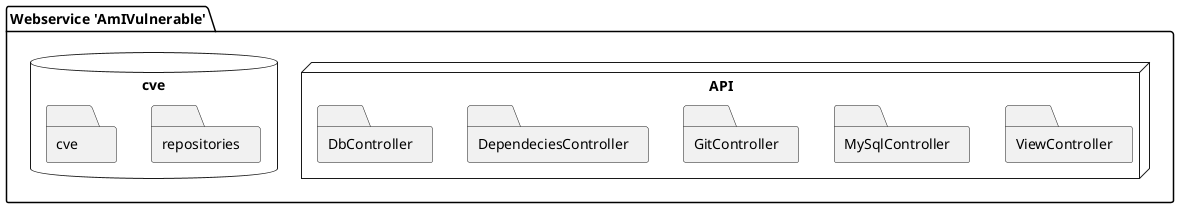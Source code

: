 @startuml

    package "Webservice 'AmIVulnerable'" {

        node "API" {
            folder "ViewController" {
                ' s
            }
            folder "MySqlController" {
                ' s
            }
            folder "GitController" {
                ' s
            }
            folder "DependeciesController" {
                ' s
            }
            folder "DbController" {
                ' [update]
                ' [getFullTextFromCveNumber]
                ' [checkSinglePackage]
            }
        }

        database "cve" {
            folder "repositories" {
                ' [guid]
                ' [repoUrl]
                ' [repoOwner]
                ' [repoDesignation]
                ' [tag]
            }
            folder "cve" {
                ' [cve_number]
                ' [designation]
                ' [version_affected]
                ' [full_text]
            }
        }
    }

@enduml
